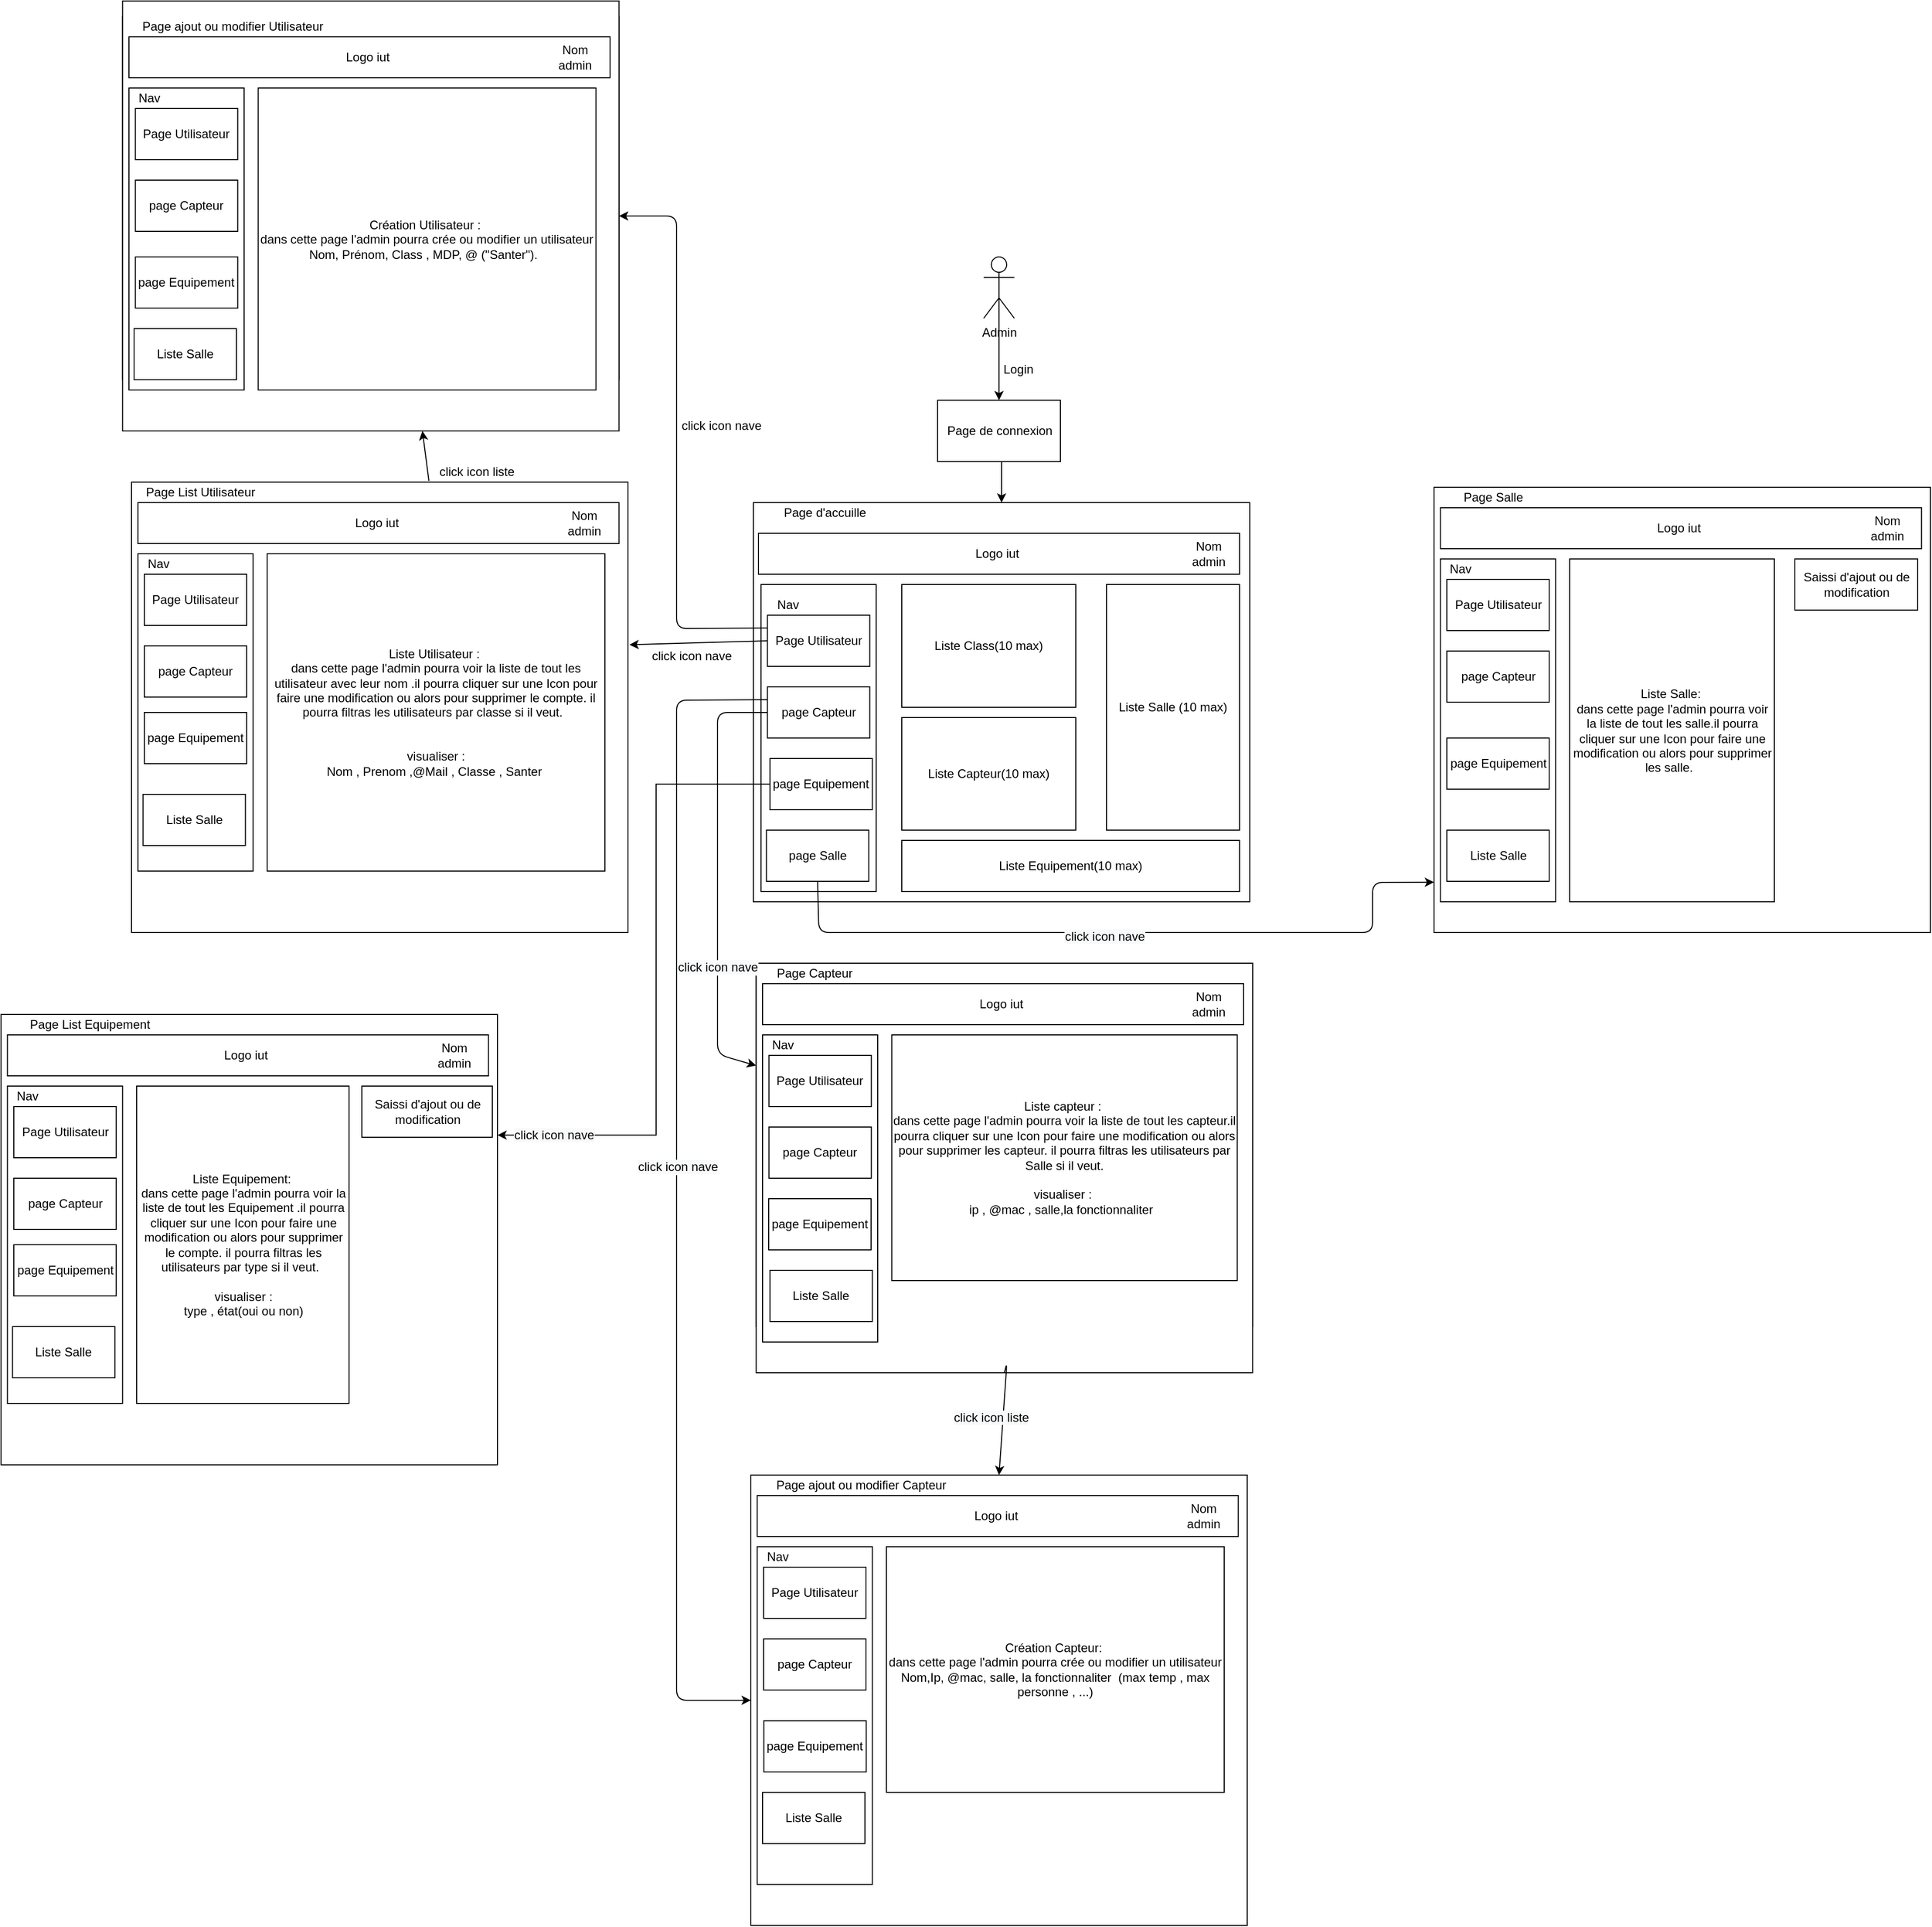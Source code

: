 <mxfile version="14.4.9" type="github" pages="2">
  <diagram id="ARH5aImlDJQzNbsXuoi2" name="Page-1">
    <mxGraphModel dx="2227" dy="1963" grid="1" gridSize="10" guides="1" tooltips="1" connect="1" arrows="1" fold="1" page="1" pageScale="1" pageWidth="827" pageHeight="1169" math="0" shadow="0">
      <root>
        <mxCell id="0" />
        <mxCell id="1" parent="0" />
        <mxCell id="mvBOg-nYU6NL9uwTwKON-1" value="Admin" style="shape=umlActor;verticalLabelPosition=bottom;verticalAlign=top;html=1;outlineConnect=0;" vertex="1" parent="1">
          <mxGeometry x="380" y="20" width="30" height="60" as="geometry" />
        </mxCell>
        <mxCell id="mvBOg-nYU6NL9uwTwKON-2" value="" style="endArrow=classic;html=1;exitX=0.5;exitY=0.5;exitDx=0;exitDy=0;exitPerimeter=0;entryX=0.5;entryY=0;entryDx=0;entryDy=0;" edge="1" parent="1" source="mvBOg-nYU6NL9uwTwKON-1" target="mvBOg-nYU6NL9uwTwKON-3">
          <mxGeometry width="50" height="50" relative="1" as="geometry">
            <mxPoint x="390" y="430" as="sourcePoint" />
            <mxPoint x="395" y="160" as="targetPoint" />
          </mxGeometry>
        </mxCell>
        <mxCell id="mvBOg-nYU6NL9uwTwKON-3" value="" style="rounded=0;whiteSpace=wrap;html=1;" vertex="1" parent="1">
          <mxGeometry x="335" y="160" width="120" height="60" as="geometry" />
        </mxCell>
        <mxCell id="mvBOg-nYU6NL9uwTwKON-4" value="Page de connexion&amp;nbsp;" style="text;html=1;strokeColor=none;fillColor=none;align=center;verticalAlign=middle;whiteSpace=wrap;rounded=0;" vertex="1" parent="1">
          <mxGeometry x="335" y="160" width="125" height="60" as="geometry" />
        </mxCell>
        <mxCell id="mvBOg-nYU6NL9uwTwKON-5" value="Login" style="text;html=1;strokeColor=none;fillColor=none;align=center;verticalAlign=middle;whiteSpace=wrap;rounded=0;" vertex="1" parent="1">
          <mxGeometry x="394" y="120" width="40" height="20" as="geometry" />
        </mxCell>
        <mxCell id="mvBOg-nYU6NL9uwTwKON-6" value="" style="rounded=0;whiteSpace=wrap;html=1;" vertex="1" parent="1">
          <mxGeometry x="155" y="260" width="485" height="390" as="geometry" />
        </mxCell>
        <mxCell id="mvBOg-nYU6NL9uwTwKON-7" value="" style="endArrow=classic;html=1;exitX=0.5;exitY=1;exitDx=0;exitDy=0;entryX=0.5;entryY=0;entryDx=0;entryDy=0;" edge="1" parent="1" source="mvBOg-nYU6NL9uwTwKON-4" target="mvBOg-nYU6NL9uwTwKON-6">
          <mxGeometry width="50" height="50" relative="1" as="geometry">
            <mxPoint x="390" y="430" as="sourcePoint" />
            <mxPoint x="440" y="380" as="targetPoint" />
          </mxGeometry>
        </mxCell>
        <mxCell id="mvBOg-nYU6NL9uwTwKON-8" value="" style="rounded=0;whiteSpace=wrap;html=1;" vertex="1" parent="1">
          <mxGeometry x="162.5" y="340" width="112.5" height="300" as="geometry" />
        </mxCell>
        <mxCell id="mvBOg-nYU6NL9uwTwKON-9" value="Page d&#39;accuille" style="text;html=1;strokeColor=none;fillColor=none;align=center;verticalAlign=middle;whiteSpace=wrap;rounded=0;" vertex="1" parent="1">
          <mxGeometry x="180" y="260" width="90" height="20" as="geometry" />
        </mxCell>
        <mxCell id="mvBOg-nYU6NL9uwTwKON-10" value="Nav" style="text;html=1;strokeColor=none;fillColor=none;align=center;verticalAlign=middle;whiteSpace=wrap;rounded=0;" vertex="1" parent="1">
          <mxGeometry x="168.75" y="350" width="40" height="20" as="geometry" />
        </mxCell>
        <mxCell id="mvBOg-nYU6NL9uwTwKON-11" value="Page Utilisateur" style="rounded=0;whiteSpace=wrap;html=1;" vertex="1" parent="1">
          <mxGeometry x="168.75" y="370" width="100" height="50" as="geometry" />
        </mxCell>
        <mxCell id="mvBOg-nYU6NL9uwTwKON-12" value="page Capteur" style="rounded=0;whiteSpace=wrap;html=1;" vertex="1" parent="1">
          <mxGeometry x="168.75" y="440" width="100" height="50" as="geometry" />
        </mxCell>
        <mxCell id="mvBOg-nYU6NL9uwTwKON-13" value="page Salle" style="rounded=0;whiteSpace=wrap;html=1;" vertex="1" parent="1">
          <mxGeometry x="167.75" y="580" width="100" height="50" as="geometry" />
        </mxCell>
        <mxCell id="mvBOg-nYU6NL9uwTwKON-14" value="Liste Class(10 max)" style="rounded=0;whiteSpace=wrap;html=1;" vertex="1" parent="1">
          <mxGeometry x="300" y="340" width="170" height="120" as="geometry" />
        </mxCell>
        <mxCell id="mvBOg-nYU6NL9uwTwKON-15" value="Liste Salle (10 max)" style="rounded=0;whiteSpace=wrap;html=1;" vertex="1" parent="1">
          <mxGeometry x="500" y="340" width="130" height="240" as="geometry" />
        </mxCell>
        <mxCell id="mvBOg-nYU6NL9uwTwKON-16" value="Liste Capteur(10 max)" style="rounded=0;whiteSpace=wrap;html=1;" vertex="1" parent="1">
          <mxGeometry x="300" y="470" width="170" height="110" as="geometry" />
        </mxCell>
        <mxCell id="mvBOg-nYU6NL9uwTwKON-18" value="Logo iut&amp;nbsp;" style="rounded=0;whiteSpace=wrap;html=1;" vertex="1" parent="1">
          <mxGeometry x="160" y="290" width="470" height="40" as="geometry" />
        </mxCell>
        <mxCell id="mvBOg-nYU6NL9uwTwKON-19" value="Nom admin" style="text;html=1;strokeColor=none;fillColor=none;align=center;verticalAlign=middle;whiteSpace=wrap;rounded=0;" vertex="1" parent="1">
          <mxGeometry x="580" y="300" width="40" height="20" as="geometry" />
        </mxCell>
        <mxCell id="mvBOg-nYU6NL9uwTwKON-20" value="" style="endArrow=classic;html=1;exitX=0;exitY=0.5;exitDx=0;exitDy=0;entryX=1.003;entryY=0.361;entryDx=0;entryDy=0;entryPerimeter=0;" edge="1" parent="1" source="mvBOg-nYU6NL9uwTwKON-11" target="hwvQYhv3dfhFRNOniil5-2">
          <mxGeometry width="50" height="50" relative="1" as="geometry">
            <mxPoint x="390" y="520" as="sourcePoint" />
            <mxPoint x="30" y="390" as="targetPoint" />
          </mxGeometry>
        </mxCell>
        <mxCell id="mvBOg-nYU6NL9uwTwKON-21" value="" style="rounded=0;whiteSpace=wrap;html=1;" vertex="1" parent="1">
          <mxGeometry x="-452.5" y="240" width="485" height="355" as="geometry" />
        </mxCell>
        <mxCell id="mvBOg-nYU6NL9uwTwKON-22" value="" style="rounded=0;whiteSpace=wrap;html=1;" vertex="1" parent="1">
          <mxGeometry x="-446.25" y="310" width="112.5" height="240" as="geometry" />
        </mxCell>
        <mxCell id="mvBOg-nYU6NL9uwTwKON-23" value="Page Utilisateur" style="text;html=1;strokeColor=none;fillColor=none;align=center;verticalAlign=middle;whiteSpace=wrap;rounded=0;" vertex="1" parent="1">
          <mxGeometry x="-440" y="240" width="90" height="20" as="geometry" />
        </mxCell>
        <mxCell id="mvBOg-nYU6NL9uwTwKON-24" value="Nav" style="text;html=1;strokeColor=none;fillColor=none;align=center;verticalAlign=middle;whiteSpace=wrap;rounded=0;" vertex="1" parent="1">
          <mxGeometry x="-446.25" y="310" width="40" height="20" as="geometry" />
        </mxCell>
        <mxCell id="mvBOg-nYU6NL9uwTwKON-25" value="Page Utilisateur" style="rounded=0;whiteSpace=wrap;html=1;" vertex="1" parent="1">
          <mxGeometry x="-440" y="330" width="100" height="50" as="geometry" />
        </mxCell>
        <mxCell id="mvBOg-nYU6NL9uwTwKON-26" value="page Capteur" style="rounded=0;whiteSpace=wrap;html=1;" vertex="1" parent="1">
          <mxGeometry x="-440" y="400" width="100" height="50" as="geometry" />
        </mxCell>
        <mxCell id="mvBOg-nYU6NL9uwTwKON-27" value="Liste Salle" style="rounded=0;whiteSpace=wrap;html=1;" vertex="1" parent="1">
          <mxGeometry x="-440" y="480" width="100" height="50" as="geometry" />
        </mxCell>
        <mxCell id="mvBOg-nYU6NL9uwTwKON-28" value="Liste Utilisateur :&amp;nbsp;&lt;br&gt;dans cette page l&#39;admin pourra voir la liste de tout les utilisateur .il pourra cliquer sur une Icon pour faire une modification ou alors pour supprimer le compte. il pourra filtras les utilisateurs par classe si il veut.&amp;nbsp;&amp;nbsp;" style="rounded=0;whiteSpace=wrap;html=1;" vertex="1" parent="1">
          <mxGeometry x="-320" y="310" width="200" height="240" as="geometry" />
        </mxCell>
        <mxCell id="mvBOg-nYU6NL9uwTwKON-31" value="Logo iut&amp;nbsp;" style="rounded=0;whiteSpace=wrap;html=1;" vertex="1" parent="1">
          <mxGeometry x="-446.25" y="260" width="470" height="40" as="geometry" />
        </mxCell>
        <mxCell id="mvBOg-nYU6NL9uwTwKON-32" value="Nom admin" style="text;html=1;strokeColor=none;fillColor=none;align=center;verticalAlign=middle;whiteSpace=wrap;rounded=0;" vertex="1" parent="1">
          <mxGeometry x="-30" y="270" width="40" height="20" as="geometry" />
        </mxCell>
        <mxCell id="hwvQYhv3dfhFRNOniil5-1" value="Saissi d&#39;ajout ou de modification" style="rounded=0;whiteSpace=wrap;html=1;" vertex="1" parent="1">
          <mxGeometry x="-100" y="310" width="120" height="50" as="geometry" />
        </mxCell>
        <mxCell id="hwvQYhv3dfhFRNOniil5-2" value="" style="rounded=0;whiteSpace=wrap;html=1;" vertex="1" parent="1">
          <mxGeometry x="-452.5" y="240" width="485" height="440" as="geometry" />
        </mxCell>
        <mxCell id="hwvQYhv3dfhFRNOniil5-3" value="" style="rounded=0;whiteSpace=wrap;html=1;" vertex="1" parent="1">
          <mxGeometry x="-446.25" y="310" width="112.5" height="310" as="geometry" />
        </mxCell>
        <mxCell id="hwvQYhv3dfhFRNOniil5-4" value="Page List Utilisateur" style="text;html=1;strokeColor=none;fillColor=none;align=center;verticalAlign=middle;whiteSpace=wrap;rounded=0;" vertex="1" parent="1">
          <mxGeometry x="-440" y="240" width="110" height="20" as="geometry" />
        </mxCell>
        <mxCell id="hwvQYhv3dfhFRNOniil5-5" value="Nav" style="text;html=1;strokeColor=none;fillColor=none;align=center;verticalAlign=middle;whiteSpace=wrap;rounded=0;" vertex="1" parent="1">
          <mxGeometry x="-446.25" y="310" width="40" height="20" as="geometry" />
        </mxCell>
        <mxCell id="hwvQYhv3dfhFRNOniil5-6" value="Page Utilisateur" style="rounded=0;whiteSpace=wrap;html=1;" vertex="1" parent="1">
          <mxGeometry x="-440" y="330" width="100" height="50" as="geometry" />
        </mxCell>
        <mxCell id="hwvQYhv3dfhFRNOniil5-7" value="page Capteur" style="rounded=0;whiteSpace=wrap;html=1;" vertex="1" parent="1">
          <mxGeometry x="-440" y="400" width="100" height="50" as="geometry" />
        </mxCell>
        <mxCell id="hwvQYhv3dfhFRNOniil5-8" value="Liste Salle" style="rounded=0;whiteSpace=wrap;html=1;" vertex="1" parent="1">
          <mxGeometry x="-441.25" y="545" width="100" height="50" as="geometry" />
        </mxCell>
        <mxCell id="hwvQYhv3dfhFRNOniil5-9" value="Liste Utilisateur :&amp;nbsp;&lt;br&gt;dans cette page l&#39;admin pourra voir la liste de tout les utilisateur avec leur nom .il pourra cliquer sur une Icon pour faire une modification ou alors pour supprimer le compte. il pourra filtras les utilisateurs par classe si il veut.&amp;nbsp;&amp;nbsp;&lt;br&gt;&lt;br&gt;&lt;br&gt;visualiser :&lt;br&gt;Nom , Prenom ,@Mail , Classe , Santer&amp;nbsp;" style="rounded=0;whiteSpace=wrap;html=1;" vertex="1" parent="1">
          <mxGeometry x="-320" y="310" width="330" height="310" as="geometry" />
        </mxCell>
        <mxCell id="hwvQYhv3dfhFRNOniil5-10" value="Logo iut&amp;nbsp;" style="rounded=0;whiteSpace=wrap;html=1;" vertex="1" parent="1">
          <mxGeometry x="-446.25" y="260" width="470" height="40" as="geometry" />
        </mxCell>
        <mxCell id="hwvQYhv3dfhFRNOniil5-11" value="Nom admin" style="text;html=1;strokeColor=none;fillColor=none;align=center;verticalAlign=middle;whiteSpace=wrap;rounded=0;" vertex="1" parent="1">
          <mxGeometry x="-30" y="270" width="40" height="20" as="geometry" />
        </mxCell>
        <mxCell id="hwvQYhv3dfhFRNOniil5-13" value="" style="rounded=0;whiteSpace=wrap;html=1;" vertex="1" parent="1">
          <mxGeometry x="157.75" y="710" width="485" height="355" as="geometry" />
        </mxCell>
        <mxCell id="hwvQYhv3dfhFRNOniil5-14" value="" style="rounded=0;whiteSpace=wrap;html=1;" vertex="1" parent="1">
          <mxGeometry x="164" y="780" width="112.5" height="240" as="geometry" />
        </mxCell>
        <mxCell id="hwvQYhv3dfhFRNOniil5-15" value="Page Utilisateur" style="text;html=1;strokeColor=none;fillColor=none;align=center;verticalAlign=middle;whiteSpace=wrap;rounded=0;" vertex="1" parent="1">
          <mxGeometry x="170.25" y="710" width="90" height="20" as="geometry" />
        </mxCell>
        <mxCell id="hwvQYhv3dfhFRNOniil5-16" value="Nav" style="text;html=1;strokeColor=none;fillColor=none;align=center;verticalAlign=middle;whiteSpace=wrap;rounded=0;" vertex="1" parent="1">
          <mxGeometry x="164" y="780" width="40" height="20" as="geometry" />
        </mxCell>
        <mxCell id="hwvQYhv3dfhFRNOniil5-17" value="Page Utilisateur" style="rounded=0;whiteSpace=wrap;html=1;" vertex="1" parent="1">
          <mxGeometry x="170.25" y="800" width="100" height="50" as="geometry" />
        </mxCell>
        <mxCell id="hwvQYhv3dfhFRNOniil5-18" value="page Capteur" style="rounded=0;whiteSpace=wrap;html=1;" vertex="1" parent="1">
          <mxGeometry x="170.25" y="870" width="100" height="50" as="geometry" />
        </mxCell>
        <mxCell id="hwvQYhv3dfhFRNOniil5-19" value="Liste Salle" style="rounded=0;whiteSpace=wrap;html=1;" vertex="1" parent="1">
          <mxGeometry x="170.25" y="950" width="100" height="50" as="geometry" />
        </mxCell>
        <mxCell id="hwvQYhv3dfhFRNOniil5-20" value="Liste Utilisateur :&amp;nbsp;&lt;br&gt;dans cette page l&#39;admin pourra voir la liste de tout les utilisateur .il pourra cliquer sur une Icon pour faire une modification ou alors pour supprimer le compte. il pourra filtras les utilisateurs par classe si il veut.&amp;nbsp;&amp;nbsp;" style="rounded=0;whiteSpace=wrap;html=1;" vertex="1" parent="1">
          <mxGeometry x="290.25" y="780" width="200" height="240" as="geometry" />
        </mxCell>
        <mxCell id="hwvQYhv3dfhFRNOniil5-21" value="Logo iut&amp;nbsp;" style="rounded=0;whiteSpace=wrap;html=1;" vertex="1" parent="1">
          <mxGeometry x="164" y="730" width="470" height="40" as="geometry" />
        </mxCell>
        <mxCell id="hwvQYhv3dfhFRNOniil5-22" value="Nom admin" style="text;html=1;strokeColor=none;fillColor=none;align=center;verticalAlign=middle;whiteSpace=wrap;rounded=0;" vertex="1" parent="1">
          <mxGeometry x="580.25" y="740" width="40" height="20" as="geometry" />
        </mxCell>
        <mxCell id="hwvQYhv3dfhFRNOniil5-23" value="Saissi d&#39;ajout ou de modification" style="rounded=0;whiteSpace=wrap;html=1;" vertex="1" parent="1">
          <mxGeometry x="510.25" y="780" width="120" height="50" as="geometry" />
        </mxCell>
        <mxCell id="hwvQYhv3dfhFRNOniil5-24" value="" style="rounded=0;whiteSpace=wrap;html=1;" vertex="1" parent="1">
          <mxGeometry x="157.75" y="710" width="485" height="400" as="geometry" />
        </mxCell>
        <mxCell id="hwvQYhv3dfhFRNOniil5-25" value="" style="rounded=0;whiteSpace=wrap;html=1;" vertex="1" parent="1">
          <mxGeometry x="164" y="780" width="112.5" height="300" as="geometry" />
        </mxCell>
        <mxCell id="hwvQYhv3dfhFRNOniil5-26" value="Page Capteur" style="text;html=1;strokeColor=none;fillColor=none;align=center;verticalAlign=middle;whiteSpace=wrap;rounded=0;" vertex="1" parent="1">
          <mxGeometry x="170.25" y="710" width="90" height="20" as="geometry" />
        </mxCell>
        <mxCell id="hwvQYhv3dfhFRNOniil5-27" value="Nav" style="text;html=1;strokeColor=none;fillColor=none;align=center;verticalAlign=middle;whiteSpace=wrap;rounded=0;" vertex="1" parent="1">
          <mxGeometry x="164" y="780" width="40" height="20" as="geometry" />
        </mxCell>
        <mxCell id="hwvQYhv3dfhFRNOniil5-28" value="Page Utilisateur" style="rounded=0;whiteSpace=wrap;html=1;" vertex="1" parent="1">
          <mxGeometry x="170.25" y="800" width="100" height="50" as="geometry" />
        </mxCell>
        <mxCell id="hwvQYhv3dfhFRNOniil5-29" value="page Capteur" style="rounded=0;whiteSpace=wrap;html=1;" vertex="1" parent="1">
          <mxGeometry x="170.25" y="870" width="100" height="50" as="geometry" />
        </mxCell>
        <mxCell id="hwvQYhv3dfhFRNOniil5-30" value="Liste Salle" style="rounded=0;whiteSpace=wrap;html=1;" vertex="1" parent="1">
          <mxGeometry x="171.25" y="1010" width="100" height="50" as="geometry" />
        </mxCell>
        <mxCell id="hwvQYhv3dfhFRNOniil5-31" value="Liste capteur :&amp;nbsp;&lt;br&gt;dans cette page l&#39;admin pourra voir la liste de tout les capteur.il pourra cliquer sur une Icon pour faire une modification ou alors pour supprimer les capteur. il pourra filtras les utilisateurs par Salle si il veut.&lt;br&gt;&lt;br&gt;visualiser :&amp;nbsp;&lt;br&gt;ip , @mac , salle,la fonctionnaliter&amp;nbsp;&amp;nbsp;" style="rounded=0;whiteSpace=wrap;html=1;" vertex="1" parent="1">
          <mxGeometry x="290.25" y="780" width="337.5" height="240" as="geometry" />
        </mxCell>
        <mxCell id="hwvQYhv3dfhFRNOniil5-32" value="Logo iut&amp;nbsp;" style="rounded=0;whiteSpace=wrap;html=1;" vertex="1" parent="1">
          <mxGeometry x="164" y="730" width="470" height="40" as="geometry" />
        </mxCell>
        <mxCell id="hwvQYhv3dfhFRNOniil5-33" value="Nom admin" style="text;html=1;strokeColor=none;fillColor=none;align=center;verticalAlign=middle;whiteSpace=wrap;rounded=0;" vertex="1" parent="1">
          <mxGeometry x="580.25" y="740" width="40" height="20" as="geometry" />
        </mxCell>
        <mxCell id="hwvQYhv3dfhFRNOniil5-36" value="" style="endArrow=classic;html=1;exitX=0;exitY=0.5;exitDx=0;exitDy=0;entryX=0;entryY=0.25;entryDx=0;entryDy=0;" edge="1" parent="1" source="mvBOg-nYU6NL9uwTwKON-12" target="hwvQYhv3dfhFRNOniil5-24">
          <mxGeometry width="50" height="50" relative="1" as="geometry">
            <mxPoint x="80" y="640" as="sourcePoint" />
            <mxPoint x="130" y="590" as="targetPoint" />
            <Array as="points">
              <mxPoint x="120" y="465" />
              <mxPoint x="120" y="799" />
            </Array>
          </mxGeometry>
        </mxCell>
        <mxCell id="hwvQYhv3dfhFRNOniil5-113" value="&lt;span style=&quot;font-size: 12px ; background-color: rgb(248 , 249 , 250)&quot;&gt;click icon nave&lt;/span&gt;" style="edgeLabel;html=1;align=center;verticalAlign=middle;resizable=0;points=[];" vertex="1" connectable="0" parent="hwvQYhv3dfhFRNOniil5-36">
          <mxGeometry x="0.41" relative="1" as="geometry">
            <mxPoint as="offset" />
          </mxGeometry>
        </mxCell>
        <mxCell id="hwvQYhv3dfhFRNOniil5-37" value="" style="rounded=0;whiteSpace=wrap;html=1;" vertex="1" parent="1">
          <mxGeometry x="-461.25" y="-215" width="485" height="355" as="geometry" />
        </mxCell>
        <mxCell id="hwvQYhv3dfhFRNOniil5-38" value="" style="rounded=0;whiteSpace=wrap;html=1;" vertex="1" parent="1">
          <mxGeometry x="-455" y="-145" width="112.5" height="240" as="geometry" />
        </mxCell>
        <mxCell id="hwvQYhv3dfhFRNOniil5-39" value="Page Utilisateur" style="text;html=1;strokeColor=none;fillColor=none;align=center;verticalAlign=middle;whiteSpace=wrap;rounded=0;" vertex="1" parent="1">
          <mxGeometry x="-448.75" y="-215" width="90" height="20" as="geometry" />
        </mxCell>
        <mxCell id="hwvQYhv3dfhFRNOniil5-40" value="Nav" style="text;html=1;strokeColor=none;fillColor=none;align=center;verticalAlign=middle;whiteSpace=wrap;rounded=0;" vertex="1" parent="1">
          <mxGeometry x="-455" y="-145" width="40" height="20" as="geometry" />
        </mxCell>
        <mxCell id="hwvQYhv3dfhFRNOniil5-41" value="Page Utilisateur" style="rounded=0;whiteSpace=wrap;html=1;" vertex="1" parent="1">
          <mxGeometry x="-448.75" y="-125" width="100" height="50" as="geometry" />
        </mxCell>
        <mxCell id="hwvQYhv3dfhFRNOniil5-42" value="page Capteur" style="rounded=0;whiteSpace=wrap;html=1;" vertex="1" parent="1">
          <mxGeometry x="-448.75" y="-55" width="100" height="50" as="geometry" />
        </mxCell>
        <mxCell id="hwvQYhv3dfhFRNOniil5-43" value="Liste Salle" style="rounded=0;whiteSpace=wrap;html=1;" vertex="1" parent="1">
          <mxGeometry x="-448.75" y="25" width="100" height="50" as="geometry" />
        </mxCell>
        <mxCell id="hwvQYhv3dfhFRNOniil5-44" value="Liste Utilisateur :&amp;nbsp;&lt;br&gt;dans cette page l&#39;admin pourra voir la liste de tout les utilisateur .il pourra cliquer sur une Icon pour faire une modification ou alors pour supprimer le compte. il pourra filtras les utilisateurs par classe si il veut.&amp;nbsp;&amp;nbsp;" style="rounded=0;whiteSpace=wrap;html=1;" vertex="1" parent="1">
          <mxGeometry x="-328.75" y="-145" width="200" height="240" as="geometry" />
        </mxCell>
        <mxCell id="hwvQYhv3dfhFRNOniil5-45" value="Logo iut&amp;nbsp;" style="rounded=0;whiteSpace=wrap;html=1;" vertex="1" parent="1">
          <mxGeometry x="-455" y="-195" width="470" height="40" as="geometry" />
        </mxCell>
        <mxCell id="hwvQYhv3dfhFRNOniil5-46" value="Nom admin" style="text;html=1;strokeColor=none;fillColor=none;align=center;verticalAlign=middle;whiteSpace=wrap;rounded=0;" vertex="1" parent="1">
          <mxGeometry x="-38.75" y="-185" width="40" height="20" as="geometry" />
        </mxCell>
        <mxCell id="hwvQYhv3dfhFRNOniil5-47" value="Saissi d&#39;ajout ou de modification" style="rounded=0;whiteSpace=wrap;html=1;" vertex="1" parent="1">
          <mxGeometry x="-108.75" y="-145" width="120" height="50" as="geometry" />
        </mxCell>
        <mxCell id="hwvQYhv3dfhFRNOniil5-48" value="" style="rounded=0;whiteSpace=wrap;html=1;" vertex="1" parent="1">
          <mxGeometry x="-461.25" y="-230" width="485" height="420" as="geometry" />
        </mxCell>
        <mxCell id="hwvQYhv3dfhFRNOniil5-49" value="" style="rounded=0;whiteSpace=wrap;html=1;" vertex="1" parent="1">
          <mxGeometry x="-455" y="-145" width="112.5" height="295" as="geometry" />
        </mxCell>
        <mxCell id="hwvQYhv3dfhFRNOniil5-50" value="Page ajout ou modifier Utilisateur" style="text;html=1;strokeColor=none;fillColor=none;align=center;verticalAlign=middle;whiteSpace=wrap;rounded=0;" vertex="1" parent="1">
          <mxGeometry x="-448.75" y="-215" width="191.25" height="20" as="geometry" />
        </mxCell>
        <mxCell id="hwvQYhv3dfhFRNOniil5-51" value="Nav" style="text;html=1;strokeColor=none;fillColor=none;align=center;verticalAlign=middle;whiteSpace=wrap;rounded=0;" vertex="1" parent="1">
          <mxGeometry x="-455" y="-145" width="40" height="20" as="geometry" />
        </mxCell>
        <mxCell id="hwvQYhv3dfhFRNOniil5-52" value="Page Utilisateur" style="rounded=0;whiteSpace=wrap;html=1;" vertex="1" parent="1">
          <mxGeometry x="-448.75" y="-125" width="100" height="50" as="geometry" />
        </mxCell>
        <mxCell id="hwvQYhv3dfhFRNOniil5-53" value="page Capteur" style="rounded=0;whiteSpace=wrap;html=1;" vertex="1" parent="1">
          <mxGeometry x="-448.75" y="-55" width="100" height="50" as="geometry" />
        </mxCell>
        <mxCell id="hwvQYhv3dfhFRNOniil5-54" value="Liste Salle" style="rounded=0;whiteSpace=wrap;html=1;" vertex="1" parent="1">
          <mxGeometry x="-450" y="90" width="100" height="50" as="geometry" />
        </mxCell>
        <mxCell id="hwvQYhv3dfhFRNOniil5-55" value="Création Utilisateur :&amp;nbsp;&lt;br&gt;dans cette page l&#39;admin pourra crée ou modifier un utilisateur Nom, Prénom, Class , MDP, @ (&quot;Santer&quot;).&amp;nbsp;&amp;nbsp;" style="rounded=0;whiteSpace=wrap;html=1;" vertex="1" parent="1">
          <mxGeometry x="-328.75" y="-145" width="330" height="295" as="geometry" />
        </mxCell>
        <mxCell id="hwvQYhv3dfhFRNOniil5-56" value="Logo iut&amp;nbsp;" style="rounded=0;whiteSpace=wrap;html=1;" vertex="1" parent="1">
          <mxGeometry x="-455" y="-195" width="470" height="40" as="geometry" />
        </mxCell>
        <mxCell id="hwvQYhv3dfhFRNOniil5-57" value="Nom admin" style="text;html=1;strokeColor=none;fillColor=none;align=center;verticalAlign=middle;whiteSpace=wrap;rounded=0;" vertex="1" parent="1">
          <mxGeometry x="-38.75" y="-185" width="40" height="20" as="geometry" />
        </mxCell>
        <mxCell id="hwvQYhv3dfhFRNOniil5-58" value="" style="endArrow=classic;html=1;exitX=0;exitY=0.25;exitDx=0;exitDy=0;entryX=1;entryY=0.5;entryDx=0;entryDy=0;" edge="1" parent="1" source="mvBOg-nYU6NL9uwTwKON-11" target="hwvQYhv3dfhFRNOniil5-48">
          <mxGeometry width="50" height="50" relative="1" as="geometry">
            <mxPoint x="178.75" y="405" as="sourcePoint" />
            <mxPoint x="42.015" y="403.005" as="targetPoint" />
            <Array as="points">
              <mxPoint x="80" y="383" />
              <mxPoint x="80" y="-20" />
            </Array>
          </mxGeometry>
        </mxCell>
        <mxCell id="hwvQYhv3dfhFRNOniil5-59" value="" style="endArrow=classic;html=1;exitX=0.599;exitY=-0.003;exitDx=0;exitDy=0;exitPerimeter=0;entryX=0.604;entryY=1;entryDx=0;entryDy=0;entryPerimeter=0;" edge="1" parent="1" source="hwvQYhv3dfhFRNOniil5-2" target="hwvQYhv3dfhFRNOniil5-48">
          <mxGeometry width="50" height="50" relative="1" as="geometry">
            <mxPoint x="40" y="290" as="sourcePoint" />
            <mxPoint x="90" y="240" as="targetPoint" />
          </mxGeometry>
        </mxCell>
        <mxCell id="hwvQYhv3dfhFRNOniil5-60" value="" style="rounded=0;whiteSpace=wrap;html=1;" vertex="1" parent="1">
          <mxGeometry x="820" y="245" width="485" height="355" as="geometry" />
        </mxCell>
        <mxCell id="hwvQYhv3dfhFRNOniil5-61" value="" style="rounded=0;whiteSpace=wrap;html=1;" vertex="1" parent="1">
          <mxGeometry x="826.25" y="315" width="112.5" height="240" as="geometry" />
        </mxCell>
        <mxCell id="hwvQYhv3dfhFRNOniil5-62" value="Page Utilisateur" style="text;html=1;strokeColor=none;fillColor=none;align=center;verticalAlign=middle;whiteSpace=wrap;rounded=0;" vertex="1" parent="1">
          <mxGeometry x="832.5" y="245" width="90" height="20" as="geometry" />
        </mxCell>
        <mxCell id="hwvQYhv3dfhFRNOniil5-63" value="Nav" style="text;html=1;strokeColor=none;fillColor=none;align=center;verticalAlign=middle;whiteSpace=wrap;rounded=0;" vertex="1" parent="1">
          <mxGeometry x="826.25" y="315" width="40" height="20" as="geometry" />
        </mxCell>
        <mxCell id="hwvQYhv3dfhFRNOniil5-64" value="Page Utilisateur" style="rounded=0;whiteSpace=wrap;html=1;" vertex="1" parent="1">
          <mxGeometry x="832.5" y="335" width="100" height="50" as="geometry" />
        </mxCell>
        <mxCell id="hwvQYhv3dfhFRNOniil5-65" value="page Capteur" style="rounded=0;whiteSpace=wrap;html=1;" vertex="1" parent="1">
          <mxGeometry x="832.5" y="405" width="100" height="50" as="geometry" />
        </mxCell>
        <mxCell id="hwvQYhv3dfhFRNOniil5-66" value="Liste Salle" style="rounded=0;whiteSpace=wrap;html=1;" vertex="1" parent="1">
          <mxGeometry x="832.5" y="485" width="100" height="50" as="geometry" />
        </mxCell>
        <mxCell id="hwvQYhv3dfhFRNOniil5-67" value="Liste Utilisateur :&amp;nbsp;&lt;br&gt;dans cette page l&#39;admin pourra voir la liste de tout les utilisateur .il pourra cliquer sur une Icon pour faire une modification ou alors pour supprimer le compte. il pourra filtras les utilisateurs par classe si il veut.&amp;nbsp;&amp;nbsp;" style="rounded=0;whiteSpace=wrap;html=1;" vertex="1" parent="1">
          <mxGeometry x="952.5" y="315" width="200" height="240" as="geometry" />
        </mxCell>
        <mxCell id="hwvQYhv3dfhFRNOniil5-68" value="Logo iut&amp;nbsp;" style="rounded=0;whiteSpace=wrap;html=1;" vertex="1" parent="1">
          <mxGeometry x="826.25" y="265" width="470" height="40" as="geometry" />
        </mxCell>
        <mxCell id="hwvQYhv3dfhFRNOniil5-69" value="Nom admin" style="text;html=1;strokeColor=none;fillColor=none;align=center;verticalAlign=middle;whiteSpace=wrap;rounded=0;" vertex="1" parent="1">
          <mxGeometry x="1242.5" y="275" width="40" height="20" as="geometry" />
        </mxCell>
        <mxCell id="hwvQYhv3dfhFRNOniil5-70" value="Saissi d&#39;ajout ou de modification" style="rounded=0;whiteSpace=wrap;html=1;" vertex="1" parent="1">
          <mxGeometry x="1172.5" y="315" width="120" height="50" as="geometry" />
        </mxCell>
        <mxCell id="hwvQYhv3dfhFRNOniil5-71" value="" style="rounded=0;whiteSpace=wrap;html=1;" vertex="1" parent="1">
          <mxGeometry x="820" y="245" width="485" height="435" as="geometry" />
        </mxCell>
        <mxCell id="hwvQYhv3dfhFRNOniil5-72" value="" style="rounded=0;whiteSpace=wrap;html=1;" vertex="1" parent="1">
          <mxGeometry x="826.25" y="315" width="112.5" height="335" as="geometry" />
        </mxCell>
        <mxCell id="hwvQYhv3dfhFRNOniil5-73" value="Page Salle" style="text;html=1;strokeColor=none;fillColor=none;align=center;verticalAlign=middle;whiteSpace=wrap;rounded=0;" vertex="1" parent="1">
          <mxGeometry x="832.5" y="245" width="90" height="20" as="geometry" />
        </mxCell>
        <mxCell id="hwvQYhv3dfhFRNOniil5-74" value="Nav" style="text;html=1;strokeColor=none;fillColor=none;align=center;verticalAlign=middle;whiteSpace=wrap;rounded=0;" vertex="1" parent="1">
          <mxGeometry x="826.25" y="315" width="40" height="20" as="geometry" />
        </mxCell>
        <mxCell id="hwvQYhv3dfhFRNOniil5-75" value="Page Utilisateur" style="rounded=0;whiteSpace=wrap;html=1;" vertex="1" parent="1">
          <mxGeometry x="832.5" y="335" width="100" height="50" as="geometry" />
        </mxCell>
        <mxCell id="hwvQYhv3dfhFRNOniil5-76" value="page Capteur" style="rounded=0;whiteSpace=wrap;html=1;" vertex="1" parent="1">
          <mxGeometry x="832.5" y="405" width="100" height="50" as="geometry" />
        </mxCell>
        <mxCell id="hwvQYhv3dfhFRNOniil5-77" value="Liste Salle" style="rounded=0;whiteSpace=wrap;html=1;" vertex="1" parent="1">
          <mxGeometry x="832.5" y="580" width="100" height="50" as="geometry" />
        </mxCell>
        <mxCell id="hwvQYhv3dfhFRNOniil5-78" value="Liste Salle:&amp;nbsp;&lt;br&gt;dans cette page l&#39;admin pourra voir la liste de tout les salle.il pourra cliquer sur une Icon pour faire une modification ou alors pour supprimer les salle.&amp;nbsp;&amp;nbsp;" style="rounded=0;whiteSpace=wrap;html=1;" vertex="1" parent="1">
          <mxGeometry x="952.5" y="315" width="200" height="335" as="geometry" />
        </mxCell>
        <mxCell id="hwvQYhv3dfhFRNOniil5-79" value="Logo iut&amp;nbsp;" style="rounded=0;whiteSpace=wrap;html=1;" vertex="1" parent="1">
          <mxGeometry x="826.25" y="265" width="470" height="40" as="geometry" />
        </mxCell>
        <mxCell id="hwvQYhv3dfhFRNOniil5-80" value="Nom admin" style="text;html=1;strokeColor=none;fillColor=none;align=center;verticalAlign=middle;whiteSpace=wrap;rounded=0;" vertex="1" parent="1">
          <mxGeometry x="1242.5" y="275" width="40" height="20" as="geometry" />
        </mxCell>
        <mxCell id="hwvQYhv3dfhFRNOniil5-81" value="Saissi d&#39;ajout ou de modification" style="rounded=0;whiteSpace=wrap;html=1;" vertex="1" parent="1">
          <mxGeometry x="1172.5" y="315" width="120" height="50" as="geometry" />
        </mxCell>
        <mxCell id="hwvQYhv3dfhFRNOniil5-82" value="" style="endArrow=classic;html=1;exitX=0.5;exitY=1;exitDx=0;exitDy=0;entryX=0;entryY=0.887;entryDx=0;entryDy=0;entryPerimeter=0;" edge="1" parent="1" source="mvBOg-nYU6NL9uwTwKON-13" target="hwvQYhv3dfhFRNOniil5-71">
          <mxGeometry width="50" height="50" relative="1" as="geometry">
            <mxPoint x="280" y="730" as="sourcePoint" />
            <mxPoint x="330" y="680" as="targetPoint" />
            <Array as="points">
              <mxPoint x="219" y="680" />
              <mxPoint x="760" y="680" />
              <mxPoint x="760" y="631" />
            </Array>
          </mxGeometry>
        </mxCell>
        <mxCell id="hwvQYhv3dfhFRNOniil5-118" value="&lt;span style=&quot;font-size: 12px ; background-color: rgb(248 , 249 , 250)&quot;&gt;click icon nave&lt;/span&gt;" style="edgeLabel;html=1;align=center;verticalAlign=middle;resizable=0;points=[];" vertex="1" connectable="0" parent="hwvQYhv3dfhFRNOniil5-82">
          <mxGeometry x="-0.06" y="-4" relative="1" as="geometry">
            <mxPoint as="offset" />
          </mxGeometry>
        </mxCell>
        <mxCell id="hwvQYhv3dfhFRNOniil5-83" value="click icon nave" style="text;html=1;strokeColor=none;fillColor=none;align=center;verticalAlign=middle;whiteSpace=wrap;rounded=0;" vertex="1" parent="1">
          <mxGeometry x="78.75" y="175" width="90" height="20" as="geometry" />
        </mxCell>
        <mxCell id="hwvQYhv3dfhFRNOniil5-84" value="click icon nave" style="text;html=1;strokeColor=none;fillColor=none;align=center;verticalAlign=middle;whiteSpace=wrap;rounded=0;" vertex="1" parent="1">
          <mxGeometry x="50" y="400" width="90" height="20" as="geometry" />
        </mxCell>
        <mxCell id="hwvQYhv3dfhFRNOniil5-87" value="click icon liste" style="text;html=1;strokeColor=none;fillColor=none;align=center;verticalAlign=middle;whiteSpace=wrap;rounded=0;" vertex="1" parent="1">
          <mxGeometry x="-160" y="220" width="90" height="20" as="geometry" />
        </mxCell>
        <mxCell id="hwvQYhv3dfhFRNOniil5-88" value="" style="rounded=0;whiteSpace=wrap;html=1;" vertex="1" parent="1">
          <mxGeometry x="152.5" y="1210" width="485" height="355" as="geometry" />
        </mxCell>
        <mxCell id="hwvQYhv3dfhFRNOniil5-89" value="" style="rounded=0;whiteSpace=wrap;html=1;" vertex="1" parent="1">
          <mxGeometry x="158.75" y="1280" width="112.5" height="240" as="geometry" />
        </mxCell>
        <mxCell id="hwvQYhv3dfhFRNOniil5-90" value="Page Utilisateur" style="text;html=1;strokeColor=none;fillColor=none;align=center;verticalAlign=middle;whiteSpace=wrap;rounded=0;" vertex="1" parent="1">
          <mxGeometry x="165" y="1210" width="90" height="20" as="geometry" />
        </mxCell>
        <mxCell id="hwvQYhv3dfhFRNOniil5-91" value="Nav" style="text;html=1;strokeColor=none;fillColor=none;align=center;verticalAlign=middle;whiteSpace=wrap;rounded=0;" vertex="1" parent="1">
          <mxGeometry x="158.75" y="1280" width="40" height="20" as="geometry" />
        </mxCell>
        <mxCell id="hwvQYhv3dfhFRNOniil5-92" value="Page Utilisateur" style="rounded=0;whiteSpace=wrap;html=1;" vertex="1" parent="1">
          <mxGeometry x="165" y="1300" width="100" height="50" as="geometry" />
        </mxCell>
        <mxCell id="hwvQYhv3dfhFRNOniil5-93" value="page Capteur" style="rounded=0;whiteSpace=wrap;html=1;" vertex="1" parent="1">
          <mxGeometry x="165" y="1370" width="100" height="50" as="geometry" />
        </mxCell>
        <mxCell id="hwvQYhv3dfhFRNOniil5-94" value="Liste Salle" style="rounded=0;whiteSpace=wrap;html=1;" vertex="1" parent="1">
          <mxGeometry x="165" y="1450" width="100" height="50" as="geometry" />
        </mxCell>
        <mxCell id="hwvQYhv3dfhFRNOniil5-95" value="Liste Utilisateur :&amp;nbsp;&lt;br&gt;dans cette page l&#39;admin pourra voir la liste de tout les utilisateur .il pourra cliquer sur une Icon pour faire une modification ou alors pour supprimer le compte. il pourra filtras les utilisateurs par classe si il veut.&amp;nbsp;&amp;nbsp;" style="rounded=0;whiteSpace=wrap;html=1;" vertex="1" parent="1">
          <mxGeometry x="285" y="1280" width="200" height="240" as="geometry" />
        </mxCell>
        <mxCell id="hwvQYhv3dfhFRNOniil5-96" value="Logo iut&amp;nbsp;" style="rounded=0;whiteSpace=wrap;html=1;" vertex="1" parent="1">
          <mxGeometry x="158.75" y="1230" width="470" height="40" as="geometry" />
        </mxCell>
        <mxCell id="hwvQYhv3dfhFRNOniil5-97" value="Nom admin" style="text;html=1;strokeColor=none;fillColor=none;align=center;verticalAlign=middle;whiteSpace=wrap;rounded=0;" vertex="1" parent="1">
          <mxGeometry x="575" y="1240" width="40" height="20" as="geometry" />
        </mxCell>
        <mxCell id="hwvQYhv3dfhFRNOniil5-98" value="Saissi d&#39;ajout ou de modification" style="rounded=0;whiteSpace=wrap;html=1;" vertex="1" parent="1">
          <mxGeometry x="505" y="1280" width="120" height="50" as="geometry" />
        </mxCell>
        <mxCell id="hwvQYhv3dfhFRNOniil5-99" value="" style="rounded=0;whiteSpace=wrap;html=1;" vertex="1" parent="1">
          <mxGeometry x="152.5" y="1210" width="485" height="440" as="geometry" />
        </mxCell>
        <mxCell id="hwvQYhv3dfhFRNOniil5-100" value="" style="rounded=0;whiteSpace=wrap;html=1;" vertex="1" parent="1">
          <mxGeometry x="158.75" y="1280" width="112.5" height="330" as="geometry" />
        </mxCell>
        <mxCell id="hwvQYhv3dfhFRNOniil5-101" value="Page ajout ou modifier Capteur" style="text;html=1;strokeColor=none;fillColor=none;align=center;verticalAlign=middle;whiteSpace=wrap;rounded=0;" vertex="1" parent="1">
          <mxGeometry x="165" y="1210" width="191.25" height="20" as="geometry" />
        </mxCell>
        <mxCell id="hwvQYhv3dfhFRNOniil5-102" value="Nav" style="text;html=1;strokeColor=none;fillColor=none;align=center;verticalAlign=middle;whiteSpace=wrap;rounded=0;" vertex="1" parent="1">
          <mxGeometry x="158.75" y="1280" width="40" height="20" as="geometry" />
        </mxCell>
        <mxCell id="hwvQYhv3dfhFRNOniil5-103" value="Page Utilisateur" style="rounded=0;whiteSpace=wrap;html=1;" vertex="1" parent="1">
          <mxGeometry x="165" y="1300" width="100" height="50" as="geometry" />
        </mxCell>
        <mxCell id="hwvQYhv3dfhFRNOniil5-104" value="page Capteur" style="rounded=0;whiteSpace=wrap;html=1;" vertex="1" parent="1">
          <mxGeometry x="165" y="1370" width="100" height="50" as="geometry" />
        </mxCell>
        <mxCell id="hwvQYhv3dfhFRNOniil5-105" value="Liste Salle" style="rounded=0;whiteSpace=wrap;html=1;" vertex="1" parent="1">
          <mxGeometry x="164" y="1520" width="100" height="50" as="geometry" />
        </mxCell>
        <mxCell id="hwvQYhv3dfhFRNOniil5-106" value="Création Capteur:&amp;nbsp;&lt;br&gt;dans cette page l&#39;admin pourra crée ou modifier un utilisateur Nom,Ip, @mac, salle, la fonctionnaliter&amp;nbsp; (max temp , max personne , ...)" style="rounded=0;whiteSpace=wrap;html=1;" vertex="1" parent="1">
          <mxGeometry x="285" y="1280" width="330" height="240" as="geometry" />
        </mxCell>
        <mxCell id="hwvQYhv3dfhFRNOniil5-107" value="Logo iut&amp;nbsp;" style="rounded=0;whiteSpace=wrap;html=1;" vertex="1" parent="1">
          <mxGeometry x="158.75" y="1230" width="470" height="40" as="geometry" />
        </mxCell>
        <mxCell id="hwvQYhv3dfhFRNOniil5-108" value="Nom admin" style="text;html=1;strokeColor=none;fillColor=none;align=center;verticalAlign=middle;whiteSpace=wrap;rounded=0;" vertex="1" parent="1">
          <mxGeometry x="575" y="1240" width="40" height="20" as="geometry" />
        </mxCell>
        <mxCell id="hwvQYhv3dfhFRNOniil5-109" value="" style="endArrow=classic;html=1;exitX=0.5;exitY=1;exitDx=0;exitDy=0;entryX=0.5;entryY=0;entryDx=0;entryDy=0;" edge="1" parent="1" source="hwvQYhv3dfhFRNOniil5-24" target="hwvQYhv3dfhFRNOniil5-99">
          <mxGeometry width="50" height="50" relative="1" as="geometry">
            <mxPoint x="176.5" y="455" as="sourcePoint" />
            <mxPoint x="39.765" y="453.005" as="targetPoint" />
            <Array as="points">
              <mxPoint x="402.75" y="1100" />
            </Array>
          </mxGeometry>
        </mxCell>
        <mxCell id="hwvQYhv3dfhFRNOniil5-112" value="" style="endArrow=classic;html=1;exitX=0;exitY=0.25;exitDx=0;exitDy=0;entryX=0;entryY=0.5;entryDx=0;entryDy=0;" edge="1" parent="1" source="mvBOg-nYU6NL9uwTwKON-12" target="hwvQYhv3dfhFRNOniil5-99">
          <mxGeometry width="50" height="50" relative="1" as="geometry">
            <mxPoint x="178.75" y="475" as="sourcePoint" />
            <mxPoint x="170" y="758.75" as="targetPoint" />
            <Array as="points">
              <mxPoint x="80" y="453" />
              <mxPoint x="80" y="1430" />
            </Array>
          </mxGeometry>
        </mxCell>
        <mxCell id="hwvQYhv3dfhFRNOniil5-114" value="&lt;span style=&quot;font-size: 12px ; background-color: rgb(248 , 249 , 250)&quot;&gt;click icon nave&lt;/span&gt;" style="edgeLabel;html=1;align=center;verticalAlign=middle;resizable=0;points=[];" vertex="1" connectable="0" parent="hwvQYhv3dfhFRNOniil5-112">
          <mxGeometry x="-0.042" y="1" relative="1" as="geometry">
            <mxPoint as="offset" />
          </mxGeometry>
        </mxCell>
        <mxCell id="hwvQYhv3dfhFRNOniil5-115" value="&lt;span style=&quot;color: rgb(0, 0, 0); font-family: helvetica; font-size: 12px; font-style: normal; font-weight: 400; letter-spacing: normal; text-align: center; text-indent: 0px; text-transform: none; word-spacing: 0px; background-color: rgb(248, 249, 250); display: inline; float: none;&quot;&gt;click icon liste&lt;/span&gt;" style="text;whiteSpace=wrap;html=1;" vertex="1" parent="1">
          <mxGeometry x="349" y="1140" width="100" height="30" as="geometry" />
        </mxCell>
        <mxCell id="hwvQYhv3dfhFRNOniil5-149" style="edgeStyle=orthogonalEdgeStyle;rounded=0;orthogonalLoop=1;jettySize=auto;html=1;entryX=1;entryY=0.268;entryDx=0;entryDy=0;entryPerimeter=0;" edge="1" parent="1" source="hwvQYhv3dfhFRNOniil5-119" target="hwvQYhv3dfhFRNOniil5-138">
          <mxGeometry relative="1" as="geometry">
            <Array as="points">
              <mxPoint x="60" y="535" />
              <mxPoint x="60" y="878" />
            </Array>
          </mxGeometry>
        </mxCell>
        <mxCell id="hwvQYhv3dfhFRNOniil5-150" value="&lt;span style=&quot;font-size: 12px ; background-color: rgb(248 , 249 , 250)&quot;&gt;click icon nave&lt;/span&gt;" style="edgeLabel;html=1;align=center;verticalAlign=middle;resizable=0;points=[];" vertex="1" connectable="0" parent="hwvQYhv3dfhFRNOniil5-149">
          <mxGeometry x="0.819" relative="1" as="geometry">
            <mxPoint as="offset" />
          </mxGeometry>
        </mxCell>
        <mxCell id="hwvQYhv3dfhFRNOniil5-119" value="page Equipement" style="rounded=0;whiteSpace=wrap;html=1;" vertex="1" parent="1">
          <mxGeometry x="171.25" y="510" width="100" height="50" as="geometry" />
        </mxCell>
        <mxCell id="hwvQYhv3dfhFRNOniil5-120" value="Liste Equipement(10 max)" style="rounded=0;whiteSpace=wrap;html=1;" vertex="1" parent="1">
          <mxGeometry x="300" y="590" width="330" height="50" as="geometry" />
        </mxCell>
        <mxCell id="hwvQYhv3dfhFRNOniil5-121" value="page Equipement" style="rounded=0;whiteSpace=wrap;html=1;" vertex="1" parent="1">
          <mxGeometry x="832.5" y="490" width="100" height="50" as="geometry" />
        </mxCell>
        <mxCell id="hwvQYhv3dfhFRNOniil5-123" value="page Equipement" style="rounded=0;whiteSpace=wrap;html=1;" vertex="1" parent="1">
          <mxGeometry x="170" y="940" width="100" height="50" as="geometry" />
        </mxCell>
        <mxCell id="hwvQYhv3dfhFRNOniil5-124" value="page Equipement" style="rounded=0;whiteSpace=wrap;html=1;" vertex="1" parent="1">
          <mxGeometry x="165.25" y="1450" width="100" height="50" as="geometry" />
        </mxCell>
        <mxCell id="hwvQYhv3dfhFRNOniil5-125" value="page Equipement" style="rounded=0;whiteSpace=wrap;html=1;" vertex="1" parent="1">
          <mxGeometry x="-440" y="465" width="100" height="50" as="geometry" />
        </mxCell>
        <mxCell id="hwvQYhv3dfhFRNOniil5-126" value="page Equipement" style="rounded=0;whiteSpace=wrap;html=1;" vertex="1" parent="1">
          <mxGeometry x="-448.75" y="20" width="100" height="50" as="geometry" />
        </mxCell>
        <mxCell id="hwvQYhv3dfhFRNOniil5-127" value="" style="rounded=0;whiteSpace=wrap;html=1;" vertex="1" parent="1">
          <mxGeometry x="-580" y="760" width="485" height="355" as="geometry" />
        </mxCell>
        <mxCell id="hwvQYhv3dfhFRNOniil5-128" value="" style="rounded=0;whiteSpace=wrap;html=1;" vertex="1" parent="1">
          <mxGeometry x="-573.75" y="830" width="112.5" height="240" as="geometry" />
        </mxCell>
        <mxCell id="hwvQYhv3dfhFRNOniil5-129" value="Page Utilisateur" style="text;html=1;strokeColor=none;fillColor=none;align=center;verticalAlign=middle;whiteSpace=wrap;rounded=0;" vertex="1" parent="1">
          <mxGeometry x="-567.5" y="760" width="90" height="20" as="geometry" />
        </mxCell>
        <mxCell id="hwvQYhv3dfhFRNOniil5-130" value="Nav" style="text;html=1;strokeColor=none;fillColor=none;align=center;verticalAlign=middle;whiteSpace=wrap;rounded=0;" vertex="1" parent="1">
          <mxGeometry x="-573.75" y="830" width="40" height="20" as="geometry" />
        </mxCell>
        <mxCell id="hwvQYhv3dfhFRNOniil5-131" value="Page Utilisateur" style="rounded=0;whiteSpace=wrap;html=1;" vertex="1" parent="1">
          <mxGeometry x="-567.5" y="850" width="100" height="50" as="geometry" />
        </mxCell>
        <mxCell id="hwvQYhv3dfhFRNOniil5-132" value="page Capteur" style="rounded=0;whiteSpace=wrap;html=1;" vertex="1" parent="1">
          <mxGeometry x="-567.5" y="920" width="100" height="50" as="geometry" />
        </mxCell>
        <mxCell id="hwvQYhv3dfhFRNOniil5-133" value="Liste Salle" style="rounded=0;whiteSpace=wrap;html=1;" vertex="1" parent="1">
          <mxGeometry x="-567.5" y="1000" width="100" height="50" as="geometry" />
        </mxCell>
        <mxCell id="hwvQYhv3dfhFRNOniil5-134" value="Liste Utilisateur :&amp;nbsp;&lt;br&gt;dans cette page l&#39;admin pourra voir la liste de tout les utilisateur .il pourra cliquer sur une Icon pour faire une modification ou alors pour supprimer le compte. il pourra filtras les utilisateurs par classe si il veut.&amp;nbsp;&amp;nbsp;" style="rounded=0;whiteSpace=wrap;html=1;" vertex="1" parent="1">
          <mxGeometry x="-447.5" y="830" width="200" height="240" as="geometry" />
        </mxCell>
        <mxCell id="hwvQYhv3dfhFRNOniil5-135" value="Logo iut&amp;nbsp;" style="rounded=0;whiteSpace=wrap;html=1;" vertex="1" parent="1">
          <mxGeometry x="-573.75" y="780" width="470" height="40" as="geometry" />
        </mxCell>
        <mxCell id="hwvQYhv3dfhFRNOniil5-136" value="Nom admin" style="text;html=1;strokeColor=none;fillColor=none;align=center;verticalAlign=middle;whiteSpace=wrap;rounded=0;" vertex="1" parent="1">
          <mxGeometry x="-157.5" y="790" width="40" height="20" as="geometry" />
        </mxCell>
        <mxCell id="hwvQYhv3dfhFRNOniil5-137" value="Saissi d&#39;ajout ou de modification" style="rounded=0;whiteSpace=wrap;html=1;" vertex="1" parent="1">
          <mxGeometry x="-227.5" y="830" width="120" height="50" as="geometry" />
        </mxCell>
        <mxCell id="hwvQYhv3dfhFRNOniil5-138" value="" style="rounded=0;whiteSpace=wrap;html=1;" vertex="1" parent="1">
          <mxGeometry x="-580" y="760" width="485" height="440" as="geometry" />
        </mxCell>
        <mxCell id="hwvQYhv3dfhFRNOniil5-139" value="" style="rounded=0;whiteSpace=wrap;html=1;" vertex="1" parent="1">
          <mxGeometry x="-573.75" y="830" width="112.5" height="310" as="geometry" />
        </mxCell>
        <mxCell id="hwvQYhv3dfhFRNOniil5-140" value="Page List Equipement" style="text;html=1;strokeColor=none;fillColor=none;align=center;verticalAlign=middle;whiteSpace=wrap;rounded=0;" vertex="1" parent="1">
          <mxGeometry x="-567.5" y="760" width="147.5" height="20" as="geometry" />
        </mxCell>
        <mxCell id="hwvQYhv3dfhFRNOniil5-141" value="Nav" style="text;html=1;strokeColor=none;fillColor=none;align=center;verticalAlign=middle;whiteSpace=wrap;rounded=0;" vertex="1" parent="1">
          <mxGeometry x="-573.75" y="830" width="40" height="20" as="geometry" />
        </mxCell>
        <mxCell id="hwvQYhv3dfhFRNOniil5-142" value="Page Utilisateur" style="rounded=0;whiteSpace=wrap;html=1;" vertex="1" parent="1">
          <mxGeometry x="-567.5" y="850" width="100" height="50" as="geometry" />
        </mxCell>
        <mxCell id="hwvQYhv3dfhFRNOniil5-143" value="page Capteur" style="rounded=0;whiteSpace=wrap;html=1;" vertex="1" parent="1">
          <mxGeometry x="-567.5" y="920" width="100" height="50" as="geometry" />
        </mxCell>
        <mxCell id="hwvQYhv3dfhFRNOniil5-144" value="Liste Salle" style="rounded=0;whiteSpace=wrap;html=1;" vertex="1" parent="1">
          <mxGeometry x="-568.75" y="1065" width="100" height="50" as="geometry" />
        </mxCell>
        <mxCell id="hwvQYhv3dfhFRNOniil5-145" value="Liste Equipement:&amp;nbsp;&lt;br&gt;dans cette page l&#39;admin pourra voir la liste de tout les Equipement&amp;nbsp;.il pourra cliquer sur une Icon pour faire une modification ou alors pour supprimer le compte. il pourra filtras les utilisateurs par type si il veut.&amp;nbsp;&amp;nbsp;&lt;br&gt;&lt;br&gt;visualiser :&lt;br&gt;type , état(oui ou non)" style="rounded=0;whiteSpace=wrap;html=1;" vertex="1" parent="1">
          <mxGeometry x="-447.5" y="830" width="207.5" height="310" as="geometry" />
        </mxCell>
        <mxCell id="hwvQYhv3dfhFRNOniil5-146" value="Logo iut&amp;nbsp;" style="rounded=0;whiteSpace=wrap;html=1;" vertex="1" parent="1">
          <mxGeometry x="-573.75" y="780" width="470" height="40" as="geometry" />
        </mxCell>
        <mxCell id="hwvQYhv3dfhFRNOniil5-147" value="Nom admin" style="text;html=1;strokeColor=none;fillColor=none;align=center;verticalAlign=middle;whiteSpace=wrap;rounded=0;" vertex="1" parent="1">
          <mxGeometry x="-157.5" y="790" width="40" height="20" as="geometry" />
        </mxCell>
        <mxCell id="hwvQYhv3dfhFRNOniil5-148" value="page Equipement" style="rounded=0;whiteSpace=wrap;html=1;" vertex="1" parent="1">
          <mxGeometry x="-567.5" y="985" width="100" height="50" as="geometry" />
        </mxCell>
        <mxCell id="hwvQYhv3dfhFRNOniil5-173" value="Saissi d&#39;ajout ou de modification" style="rounded=0;whiteSpace=wrap;html=1;" vertex="1" parent="1">
          <mxGeometry x="-227.5" y="830" width="127.5" height="50" as="geometry" />
        </mxCell>
      </root>
    </mxGraphModel>
  </diagram>
  <diagram id="yjz1uDXx_yGdPpsBm2Sv" name="Page-2">
    <mxGraphModel dx="1422" dy="794" grid="1" gridSize="10" guides="1" tooltips="1" connect="1" arrows="1" fold="1" page="1" pageScale="1" pageWidth="827" pageHeight="1169" math="0" shadow="0">
      <root>
        <mxCell id="MWNg60viDez2qhtSHrZ1-0" />
        <mxCell id="MWNg60viDez2qhtSHrZ1-1" parent="MWNg60viDez2qhtSHrZ1-0" />
      </root>
    </mxGraphModel>
  </diagram>
</mxfile>
